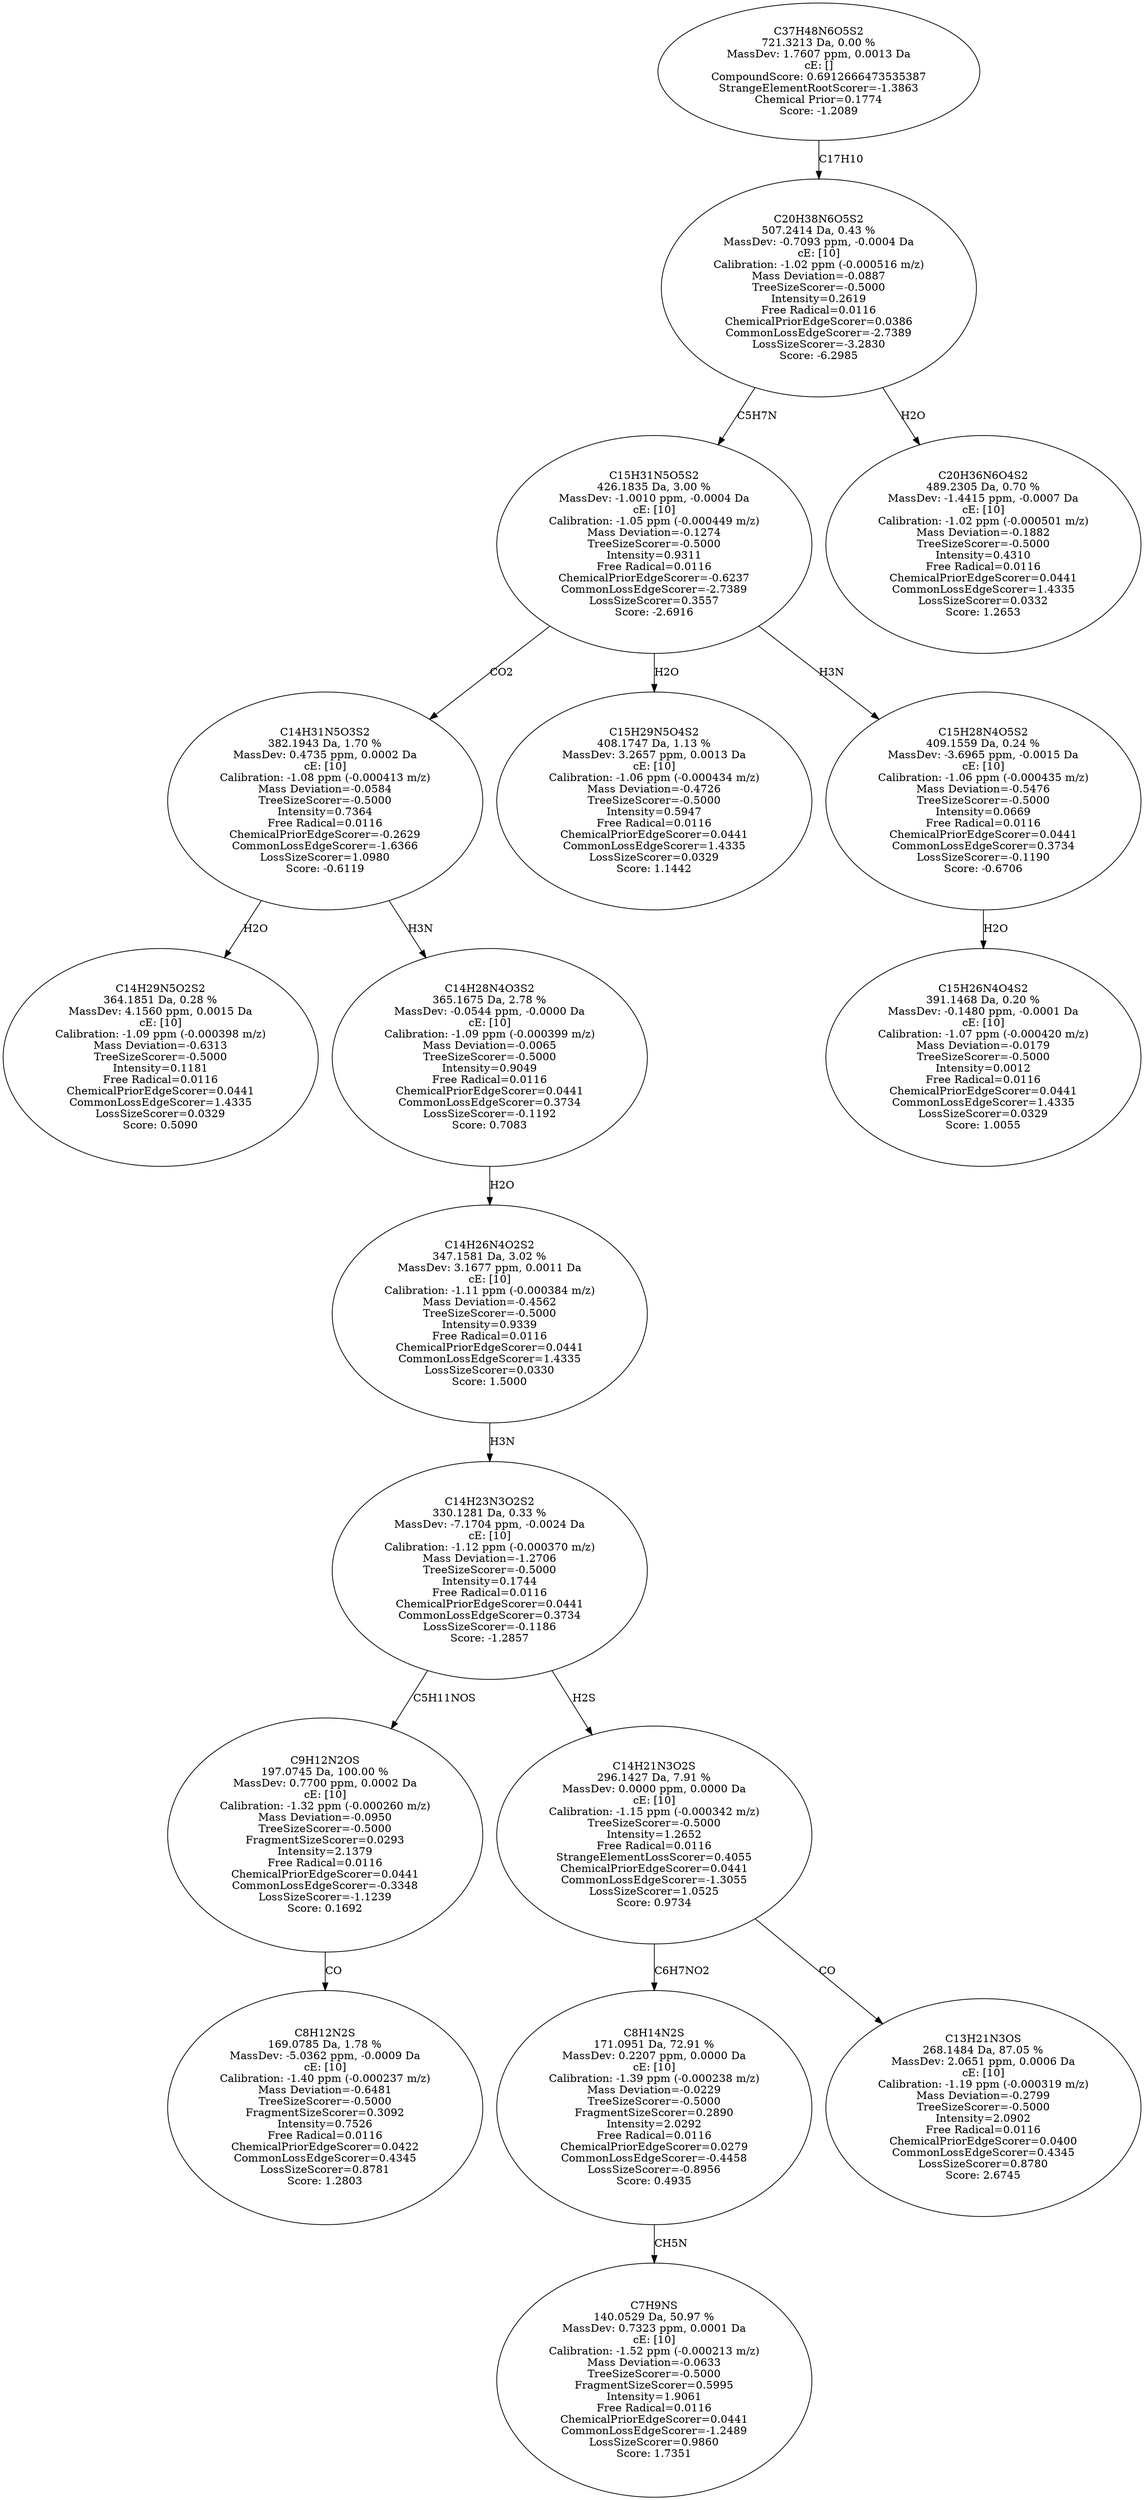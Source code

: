 strict digraph {
v1 [label="C14H29N5O2S2\n364.1851 Da, 0.28 %\nMassDev: 4.1560 ppm, 0.0015 Da\ncE: [10]\nCalibration: -1.09 ppm (-0.000398 m/z)\nMass Deviation=-0.6313\nTreeSizeScorer=-0.5000\nIntensity=0.1181\nFree Radical=0.0116\nChemicalPriorEdgeScorer=0.0441\nCommonLossEdgeScorer=1.4335\nLossSizeScorer=0.0329\nScore: 0.5090"];
v2 [label="C8H12N2S\n169.0785 Da, 1.78 %\nMassDev: -5.0362 ppm, -0.0009 Da\ncE: [10]\nCalibration: -1.40 ppm (-0.000237 m/z)\nMass Deviation=-0.6481\nTreeSizeScorer=-0.5000\nFragmentSizeScorer=0.3092\nIntensity=0.7526\nFree Radical=0.0116\nChemicalPriorEdgeScorer=0.0422\nCommonLossEdgeScorer=0.4345\nLossSizeScorer=0.8781\nScore: 1.2803"];
v3 [label="C9H12N2OS\n197.0745 Da, 100.00 %\nMassDev: 0.7700 ppm, 0.0002 Da\ncE: [10]\nCalibration: -1.32 ppm (-0.000260 m/z)\nMass Deviation=-0.0950\nTreeSizeScorer=-0.5000\nFragmentSizeScorer=0.0293\nIntensity=2.1379\nFree Radical=0.0116\nChemicalPriorEdgeScorer=0.0441\nCommonLossEdgeScorer=-0.3348\nLossSizeScorer=-1.1239\nScore: 0.1692"];
v4 [label="C7H9NS\n140.0529 Da, 50.97 %\nMassDev: 0.7323 ppm, 0.0001 Da\ncE: [10]\nCalibration: -1.52 ppm (-0.000213 m/z)\nMass Deviation=-0.0633\nTreeSizeScorer=-0.5000\nFragmentSizeScorer=0.5995\nIntensity=1.9061\nFree Radical=0.0116\nChemicalPriorEdgeScorer=0.0441\nCommonLossEdgeScorer=-1.2489\nLossSizeScorer=0.9860\nScore: 1.7351"];
v5 [label="C8H14N2S\n171.0951 Da, 72.91 %\nMassDev: 0.2207 ppm, 0.0000 Da\ncE: [10]\nCalibration: -1.39 ppm (-0.000238 m/z)\nMass Deviation=-0.0229\nTreeSizeScorer=-0.5000\nFragmentSizeScorer=0.2890\nIntensity=2.0292\nFree Radical=0.0116\nChemicalPriorEdgeScorer=0.0279\nCommonLossEdgeScorer=-0.4458\nLossSizeScorer=-0.8956\nScore: 0.4935"];
v6 [label="C13H21N3OS\n268.1484 Da, 87.05 %\nMassDev: 2.0651 ppm, 0.0006 Da\ncE: [10]\nCalibration: -1.19 ppm (-0.000319 m/z)\nMass Deviation=-0.2799\nTreeSizeScorer=-0.5000\nIntensity=2.0902\nFree Radical=0.0116\nChemicalPriorEdgeScorer=0.0400\nCommonLossEdgeScorer=0.4345\nLossSizeScorer=0.8780\nScore: 2.6745"];
v7 [label="C14H21N3O2S\n296.1427 Da, 7.91 %\nMassDev: 0.0000 ppm, 0.0000 Da\ncE: [10]\nCalibration: -1.15 ppm (-0.000342 m/z)\nTreeSizeScorer=-0.5000\nIntensity=1.2652\nFree Radical=0.0116\nStrangeElementLossScorer=0.4055\nChemicalPriorEdgeScorer=0.0441\nCommonLossEdgeScorer=-1.3055\nLossSizeScorer=1.0525\nScore: 0.9734"];
v8 [label="C14H23N3O2S2\n330.1281 Da, 0.33 %\nMassDev: -7.1704 ppm, -0.0024 Da\ncE: [10]\nCalibration: -1.12 ppm (-0.000370 m/z)\nMass Deviation=-1.2706\nTreeSizeScorer=-0.5000\nIntensity=0.1744\nFree Radical=0.0116\nChemicalPriorEdgeScorer=0.0441\nCommonLossEdgeScorer=0.3734\nLossSizeScorer=-0.1186\nScore: -1.2857"];
v9 [label="C14H26N4O2S2\n347.1581 Da, 3.02 %\nMassDev: 3.1677 ppm, 0.0011 Da\ncE: [10]\nCalibration: -1.11 ppm (-0.000384 m/z)\nMass Deviation=-0.4562\nTreeSizeScorer=-0.5000\nIntensity=0.9339\nFree Radical=0.0116\nChemicalPriorEdgeScorer=0.0441\nCommonLossEdgeScorer=1.4335\nLossSizeScorer=0.0330\nScore: 1.5000"];
v10 [label="C14H28N4O3S2\n365.1675 Da, 2.78 %\nMassDev: -0.0544 ppm, -0.0000 Da\ncE: [10]\nCalibration: -1.09 ppm (-0.000399 m/z)\nMass Deviation=-0.0065\nTreeSizeScorer=-0.5000\nIntensity=0.9049\nFree Radical=0.0116\nChemicalPriorEdgeScorer=0.0441\nCommonLossEdgeScorer=0.3734\nLossSizeScorer=-0.1192\nScore: 0.7083"];
v11 [label="C14H31N5O3S2\n382.1943 Da, 1.70 %\nMassDev: 0.4735 ppm, 0.0002 Da\ncE: [10]\nCalibration: -1.08 ppm (-0.000413 m/z)\nMass Deviation=-0.0584\nTreeSizeScorer=-0.5000\nIntensity=0.7364\nFree Radical=0.0116\nChemicalPriorEdgeScorer=-0.2629\nCommonLossEdgeScorer=-1.6366\nLossSizeScorer=1.0980\nScore: -0.6119"];
v12 [label="C15H29N5O4S2\n408.1747 Da, 1.13 %\nMassDev: 3.2657 ppm, 0.0013 Da\ncE: [10]\nCalibration: -1.06 ppm (-0.000434 m/z)\nMass Deviation=-0.4726\nTreeSizeScorer=-0.5000\nIntensity=0.5947\nFree Radical=0.0116\nChemicalPriorEdgeScorer=0.0441\nCommonLossEdgeScorer=1.4335\nLossSizeScorer=0.0329\nScore: 1.1442"];
v13 [label="C15H26N4O4S2\n391.1468 Da, 0.20 %\nMassDev: -0.1480 ppm, -0.0001 Da\ncE: [10]\nCalibration: -1.07 ppm (-0.000420 m/z)\nMass Deviation=-0.0179\nTreeSizeScorer=-0.5000\nIntensity=0.0012\nFree Radical=0.0116\nChemicalPriorEdgeScorer=0.0441\nCommonLossEdgeScorer=1.4335\nLossSizeScorer=0.0329\nScore: 1.0055"];
v14 [label="C15H28N4O5S2\n409.1559 Da, 0.24 %\nMassDev: -3.6965 ppm, -0.0015 Da\ncE: [10]\nCalibration: -1.06 ppm (-0.000435 m/z)\nMass Deviation=-0.5476\nTreeSizeScorer=-0.5000\nIntensity=0.0669\nFree Radical=0.0116\nChemicalPriorEdgeScorer=0.0441\nCommonLossEdgeScorer=0.3734\nLossSizeScorer=-0.1190\nScore: -0.6706"];
v15 [label="C15H31N5O5S2\n426.1835 Da, 3.00 %\nMassDev: -1.0010 ppm, -0.0004 Da\ncE: [10]\nCalibration: -1.05 ppm (-0.000449 m/z)\nMass Deviation=-0.1274\nTreeSizeScorer=-0.5000\nIntensity=0.9311\nFree Radical=0.0116\nChemicalPriorEdgeScorer=-0.6237\nCommonLossEdgeScorer=-2.7389\nLossSizeScorer=0.3557\nScore: -2.6916"];
v16 [label="C20H36N6O4S2\n489.2305 Da, 0.70 %\nMassDev: -1.4415 ppm, -0.0007 Da\ncE: [10]\nCalibration: -1.02 ppm (-0.000501 m/z)\nMass Deviation=-0.1882\nTreeSizeScorer=-0.5000\nIntensity=0.4310\nFree Radical=0.0116\nChemicalPriorEdgeScorer=0.0441\nCommonLossEdgeScorer=1.4335\nLossSizeScorer=0.0332\nScore: 1.2653"];
v17 [label="C20H38N6O5S2\n507.2414 Da, 0.43 %\nMassDev: -0.7093 ppm, -0.0004 Da\ncE: [10]\nCalibration: -1.02 ppm (-0.000516 m/z)\nMass Deviation=-0.0887\nTreeSizeScorer=-0.5000\nIntensity=0.2619\nFree Radical=0.0116\nChemicalPriorEdgeScorer=0.0386\nCommonLossEdgeScorer=-2.7389\nLossSizeScorer=-3.2830\nScore: -6.2985"];
v18 [label="C37H48N6O5S2\n721.3213 Da, 0.00 %\nMassDev: 1.7607 ppm, 0.0013 Da\ncE: []\nCompoundScore: 0.6912666473535387\nStrangeElementRootScorer=-1.3863\nChemical Prior=0.1774\nScore: -1.2089"];
v11 -> v1 [label="H2O"];
v3 -> v2 [label="CO"];
v8 -> v3 [label="C5H11NOS"];
v5 -> v4 [label="CH5N"];
v7 -> v5 [label="C6H7NO2"];
v7 -> v6 [label="CO"];
v8 -> v7 [label="H2S"];
v9 -> v8 [label="H3N"];
v10 -> v9 [label="H2O"];
v11 -> v10 [label="H3N"];
v15 -> v11 [label="CO2"];
v15 -> v12 [label="H2O"];
v14 -> v13 [label="H2O"];
v15 -> v14 [label="H3N"];
v17 -> v15 [label="C5H7N"];
v17 -> v16 [label="H2O"];
v18 -> v17 [label="C17H10"];
}